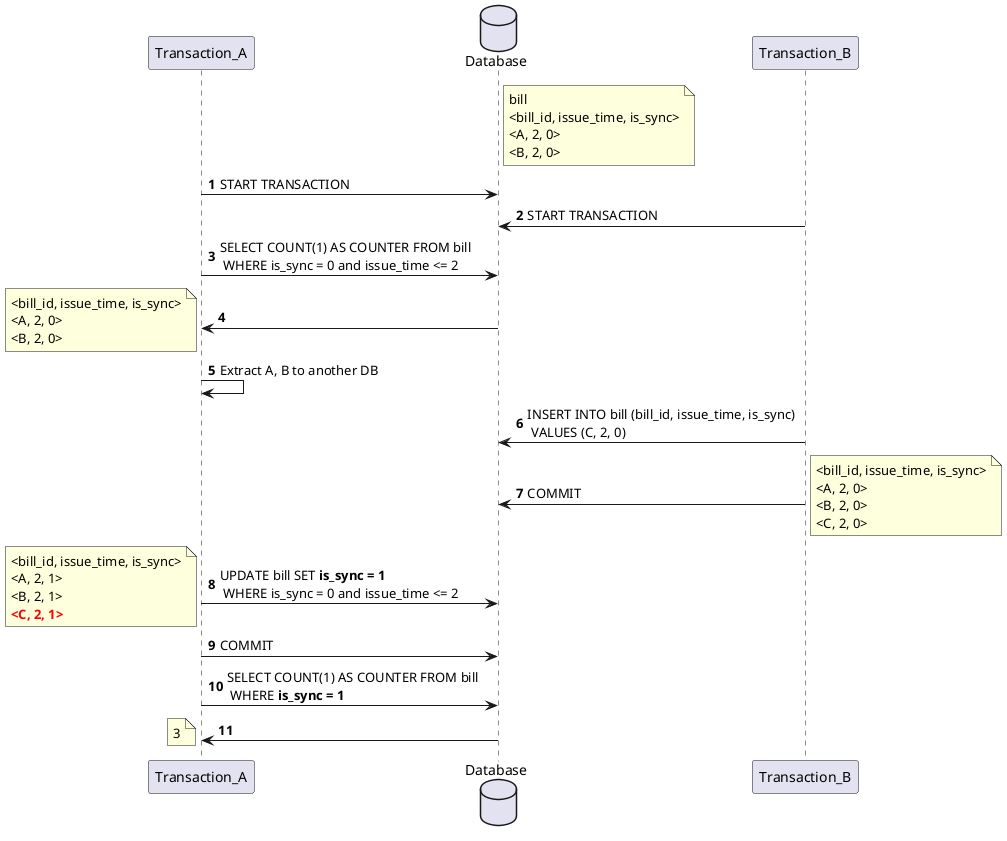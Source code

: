 @startuml
'https://plantuml.com/sequence-diagram

participant Transaction_A as tranA
database Database as DB
participant Transaction_B as tranB

autonumber
note right of DB
bill
<bill_id, issue_time, is_sync>
<A, 2, 0>
<B, 2, 0>
end note

tranA -> DB : START TRANSACTION
tranB -> DB : START TRANSACTION
tranA -> DB : SELECT COUNT(1) AS COUNTER FROM bill \n WHERE is_sync = 0 and issue_time <= 2
DB -> tranA
note left
<bill_id, issue_time, is_sync>
<A, 2, 0>
<B, 2, 0>
end note
tranA -> tranA : Extract A, B to another DB

tranB -> DB : INSERT INTO bill (bill_id, issue_time, is_sync) \n VALUES (C, 2, 0)
tranB -> DB : COMMIT
note right
<bill_id, issue_time, is_sync>
<A, 2, 0>
<B, 2, 0>
<C, 2, 0>
end note

tranA -> DB : UPDATE bill SET <b>is_sync = 1 \n WHERE is_sync = 0 and issue_time <= 2
note left
<bill_id, issue_time, is_sync>
<A, 2, 1>
<B, 2, 1>
<font color=red><b><C, 2, 1></b>
end note
tranA -> DB : COMMIT
tranA -> DB : SELECT COUNT(1) AS COUNTER FROM bill \n WHERE <b>is_sync = 1
DB -> tranA
note left
3
end note
@enduml

